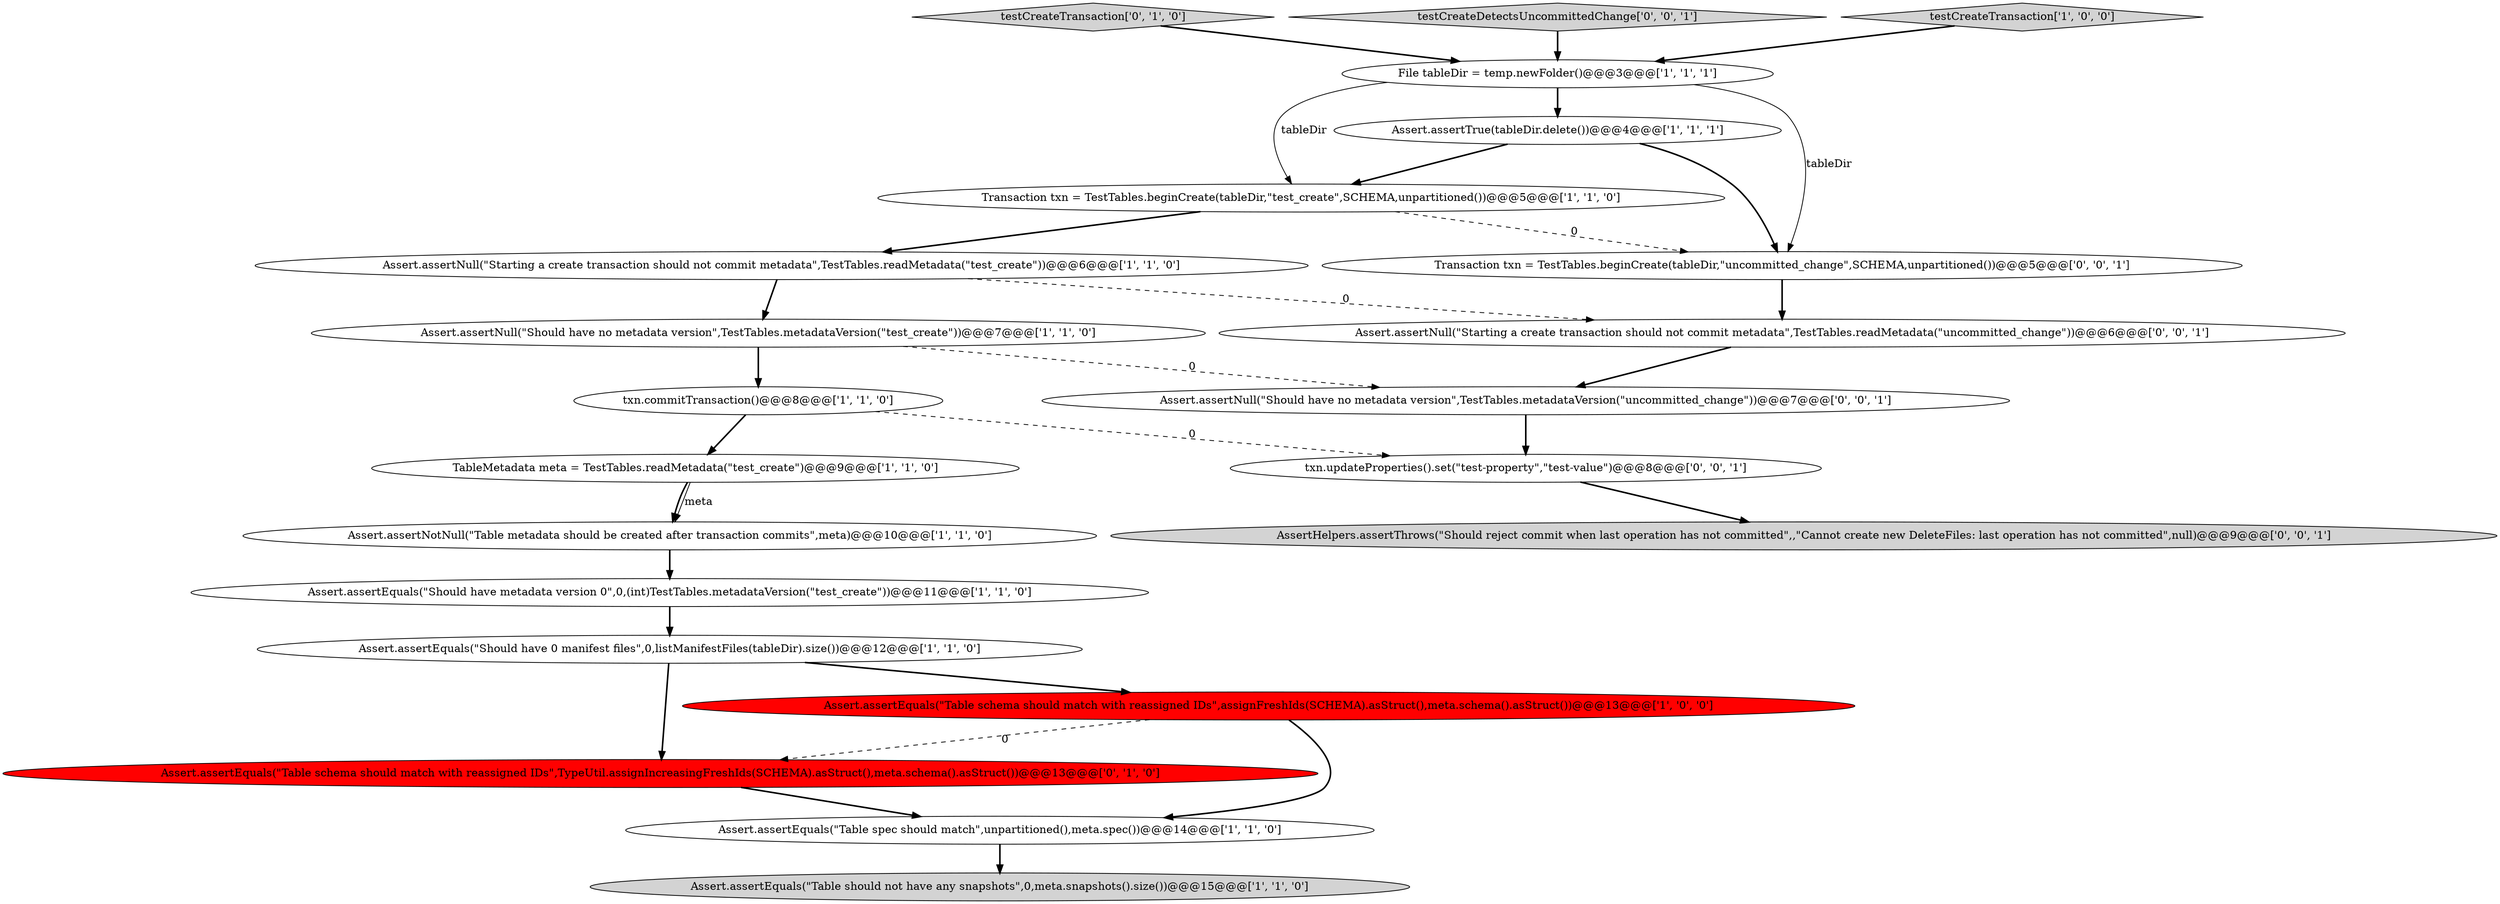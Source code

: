 digraph {
14 [style = filled, label = "Assert.assertEquals(\"Table schema should match with reassigned IDs\",TypeUtil.assignIncreasingFreshIds(SCHEMA).asStruct(),meta.schema().asStruct())@@@13@@@['0', '1', '0']", fillcolor = red, shape = ellipse image = "AAA1AAABBB2BBB"];
21 [style = filled, label = "AssertHelpers.assertThrows(\"Should reject commit when last operation has not committed\",,\"Cannot create new DeleteFiles: last operation has not committed\",null)@@@9@@@['0', '0', '1']", fillcolor = lightgray, shape = ellipse image = "AAA0AAABBB3BBB"];
4 [style = filled, label = "File tableDir = temp.newFolder()@@@3@@@['1', '1', '1']", fillcolor = white, shape = ellipse image = "AAA0AAABBB1BBB"];
1 [style = filled, label = "Assert.assertTrue(tableDir.delete())@@@4@@@['1', '1', '1']", fillcolor = white, shape = ellipse image = "AAA0AAABBB1BBB"];
2 [style = filled, label = "TableMetadata meta = TestTables.readMetadata(\"test_create\")@@@9@@@['1', '1', '0']", fillcolor = white, shape = ellipse image = "AAA0AAABBB1BBB"];
20 [style = filled, label = "Assert.assertNull(\"Should have no metadata version\",TestTables.metadataVersion(\"uncommitted_change\"))@@@7@@@['0', '0', '1']", fillcolor = white, shape = ellipse image = "AAA0AAABBB3BBB"];
8 [style = filled, label = "Assert.assertNull(\"Should have no metadata version\",TestTables.metadataVersion(\"test_create\"))@@@7@@@['1', '1', '0']", fillcolor = white, shape = ellipse image = "AAA0AAABBB1BBB"];
15 [style = filled, label = "testCreateTransaction['0', '1', '0']", fillcolor = lightgray, shape = diamond image = "AAA0AAABBB2BBB"];
10 [style = filled, label = "Assert.assertEquals(\"Should have 0 manifest files\",0,listManifestFiles(tableDir).size())@@@12@@@['1', '1', '0']", fillcolor = white, shape = ellipse image = "AAA0AAABBB1BBB"];
11 [style = filled, label = "Assert.assertEquals(\"Table spec should match\",unpartitioned(),meta.spec())@@@14@@@['1', '1', '0']", fillcolor = white, shape = ellipse image = "AAA0AAABBB1BBB"];
16 [style = filled, label = "txn.updateProperties().set(\"test-property\",\"test-value\")@@@8@@@['0', '0', '1']", fillcolor = white, shape = ellipse image = "AAA0AAABBB3BBB"];
0 [style = filled, label = "Assert.assertEquals(\"Table should not have any snapshots\",0,meta.snapshots().size())@@@15@@@['1', '1', '0']", fillcolor = lightgray, shape = ellipse image = "AAA0AAABBB1BBB"];
17 [style = filled, label = "testCreateDetectsUncommittedChange['0', '0', '1']", fillcolor = lightgray, shape = diamond image = "AAA0AAABBB3BBB"];
18 [style = filled, label = "Transaction txn = TestTables.beginCreate(tableDir,\"uncommitted_change\",SCHEMA,unpartitioned())@@@5@@@['0', '0', '1']", fillcolor = white, shape = ellipse image = "AAA0AAABBB3BBB"];
7 [style = filled, label = "Assert.assertNotNull(\"Table metadata should be created after transaction commits\",meta)@@@10@@@['1', '1', '0']", fillcolor = white, shape = ellipse image = "AAA0AAABBB1BBB"];
19 [style = filled, label = "Assert.assertNull(\"Starting a create transaction should not commit metadata\",TestTables.readMetadata(\"uncommitted_change\"))@@@6@@@['0', '0', '1']", fillcolor = white, shape = ellipse image = "AAA0AAABBB3BBB"];
12 [style = filled, label = "Transaction txn = TestTables.beginCreate(tableDir,\"test_create\",SCHEMA,unpartitioned())@@@5@@@['1', '1', '0']", fillcolor = white, shape = ellipse image = "AAA0AAABBB1BBB"];
9 [style = filled, label = "Assert.assertEquals(\"Table schema should match with reassigned IDs\",assignFreshIds(SCHEMA).asStruct(),meta.schema().asStruct())@@@13@@@['1', '0', '0']", fillcolor = red, shape = ellipse image = "AAA1AAABBB1BBB"];
5 [style = filled, label = "txn.commitTransaction()@@@8@@@['1', '1', '0']", fillcolor = white, shape = ellipse image = "AAA0AAABBB1BBB"];
6 [style = filled, label = "Assert.assertEquals(\"Should have metadata version 0\",0,(int)TestTables.metadataVersion(\"test_create\"))@@@11@@@['1', '1', '0']", fillcolor = white, shape = ellipse image = "AAA0AAABBB1BBB"];
3 [style = filled, label = "testCreateTransaction['1', '0', '0']", fillcolor = lightgray, shape = diamond image = "AAA0AAABBB1BBB"];
13 [style = filled, label = "Assert.assertNull(\"Starting a create transaction should not commit metadata\",TestTables.readMetadata(\"test_create\"))@@@6@@@['1', '1', '0']", fillcolor = white, shape = ellipse image = "AAA0AAABBB1BBB"];
9->11 [style = bold, label=""];
10->14 [style = bold, label=""];
19->20 [style = bold, label=""];
4->18 [style = solid, label="tableDir"];
8->20 [style = dashed, label="0"];
18->19 [style = bold, label=""];
1->18 [style = bold, label=""];
13->19 [style = dashed, label="0"];
3->4 [style = bold, label=""];
2->7 [style = solid, label="meta"];
5->16 [style = dashed, label="0"];
12->13 [style = bold, label=""];
5->2 [style = bold, label=""];
11->0 [style = bold, label=""];
9->14 [style = dashed, label="0"];
20->16 [style = bold, label=""];
8->5 [style = bold, label=""];
16->21 [style = bold, label=""];
6->10 [style = bold, label=""];
7->6 [style = bold, label=""];
15->4 [style = bold, label=""];
1->12 [style = bold, label=""];
12->18 [style = dashed, label="0"];
4->1 [style = bold, label=""];
10->9 [style = bold, label=""];
2->7 [style = bold, label=""];
13->8 [style = bold, label=""];
14->11 [style = bold, label=""];
4->12 [style = solid, label="tableDir"];
17->4 [style = bold, label=""];
}
